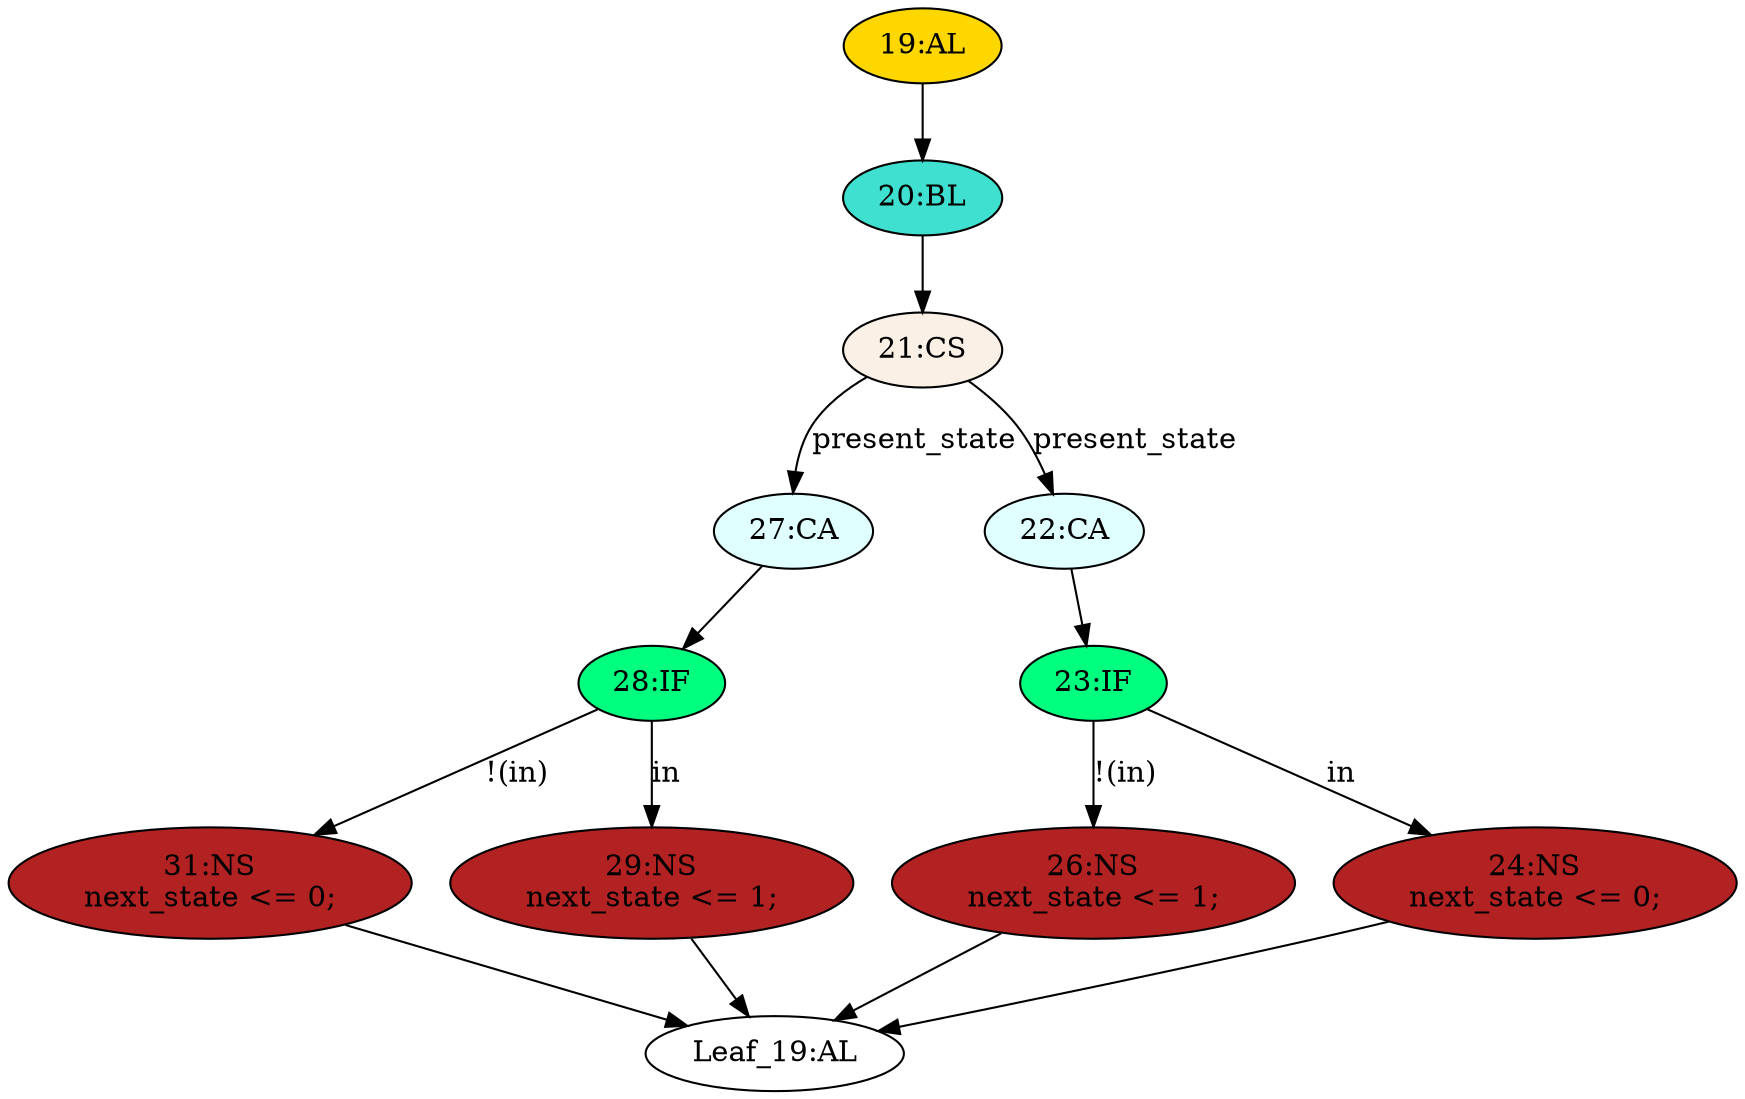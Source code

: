 strict digraph "" {
	node [label="\N"];
	"23:IF"	[ast="<pyverilog.vparser.ast.IfStatement object at 0x7fc5e01ae190>",
		fillcolor=springgreen,
		label="23:IF",
		statements="[]",
		style=filled,
		typ=IfStatement];
	"26:NS"	[ast="<pyverilog.vparser.ast.NonblockingSubstitution object at 0x7fc5e01aeb10>",
		fillcolor=firebrick,
		label="26:NS
next_state <= 1;",
		statements="[<pyverilog.vparser.ast.NonblockingSubstitution object at 0x7fc5e01aeb10>]",
		style=filled,
		typ=NonblockingSubstitution];
	"23:IF" -> "26:NS"	[cond="['in']",
		label="!(in)",
		lineno=23];
	"24:NS"	[ast="<pyverilog.vparser.ast.NonblockingSubstitution object at 0x7fc5e01aecd0>",
		fillcolor=firebrick,
		label="24:NS
next_state <= 0;",
		statements="[<pyverilog.vparser.ast.NonblockingSubstitution object at 0x7fc5e01aecd0>]",
		style=filled,
		typ=NonblockingSubstitution];
	"23:IF" -> "24:NS"	[cond="['in']",
		label=in,
		lineno=23];
	"20:BL"	[ast="<pyverilog.vparser.ast.Block object at 0x7fc5e01af3d0>",
		fillcolor=turquoise,
		label="20:BL",
		statements="[]",
		style=filled,
		typ=Block];
	"21:CS"	[ast="<pyverilog.vparser.ast.CaseStatement object at 0x7fc5e01af210>",
		fillcolor=linen,
		label="21:CS",
		statements="[]",
		style=filled,
		typ=CaseStatement];
	"20:BL" -> "21:CS"	[cond="[]",
		lineno=None];
	"28:IF"	[ast="<pyverilog.vparser.ast.IfStatement object at 0x7fc5e01aeed0>",
		fillcolor=springgreen,
		label="28:IF",
		statements="[]",
		style=filled,
		typ=IfStatement];
	"31:NS"	[ast="<pyverilog.vparser.ast.NonblockingSubstitution object at 0x7fc5e01aef10>",
		fillcolor=firebrick,
		label="31:NS
next_state <= 0;",
		statements="[<pyverilog.vparser.ast.NonblockingSubstitution object at 0x7fc5e01aef10>]",
		style=filled,
		typ=NonblockingSubstitution];
	"28:IF" -> "31:NS"	[cond="['in']",
		label="!(in)",
		lineno=28];
	"29:NS"	[ast="<pyverilog.vparser.ast.NonblockingSubstitution object at 0x7fc5e01af090>",
		fillcolor=firebrick,
		label="29:NS
next_state <= 1;",
		statements="[<pyverilog.vparser.ast.NonblockingSubstitution object at 0x7fc5e01af090>]",
		style=filled,
		typ=NonblockingSubstitution];
	"28:IF" -> "29:NS"	[cond="['in']",
		label=in,
		lineno=28];
	"27:CA"	[ast="<pyverilog.vparser.ast.Case object at 0x7fc5e01af310>",
		fillcolor=lightcyan,
		label="27:CA",
		statements="[]",
		style=filled,
		typ=Case];
	"27:CA" -> "28:IF"	[cond="[]",
		lineno=None];
	"22:CA"	[ast="<pyverilog.vparser.ast.Case object at 0x7fc5e01aee50>",
		fillcolor=lightcyan,
		label="22:CA",
		statements="[]",
		style=filled,
		typ=Case];
	"22:CA" -> "23:IF"	[cond="[]",
		lineno=None];
	"19:AL"	[ast="<pyverilog.vparser.ast.Always object at 0x7fc5e01af410>",
		clk_sens=False,
		fillcolor=gold,
		label="19:AL",
		sens="['in', 'present_state']",
		statements="[]",
		style=filled,
		typ=Always,
		use_var="['present_state', 'in']"];
	"19:AL" -> "20:BL"	[cond="[]",
		lineno=None];
	"Leaf_19:AL"	[def_var="['next_state']",
		label="Leaf_19:AL"];
	"31:NS" -> "Leaf_19:AL"	[cond="[]",
		lineno=None];
	"26:NS" -> "Leaf_19:AL"	[cond="[]",
		lineno=None];
	"29:NS" -> "Leaf_19:AL"	[cond="[]",
		lineno=None];
	"24:NS" -> "Leaf_19:AL"	[cond="[]",
		lineno=None];
	"21:CS" -> "27:CA"	[cond="['present_state']",
		label=present_state,
		lineno=21];
	"21:CS" -> "22:CA"	[cond="['present_state']",
		label=present_state,
		lineno=21];
}
